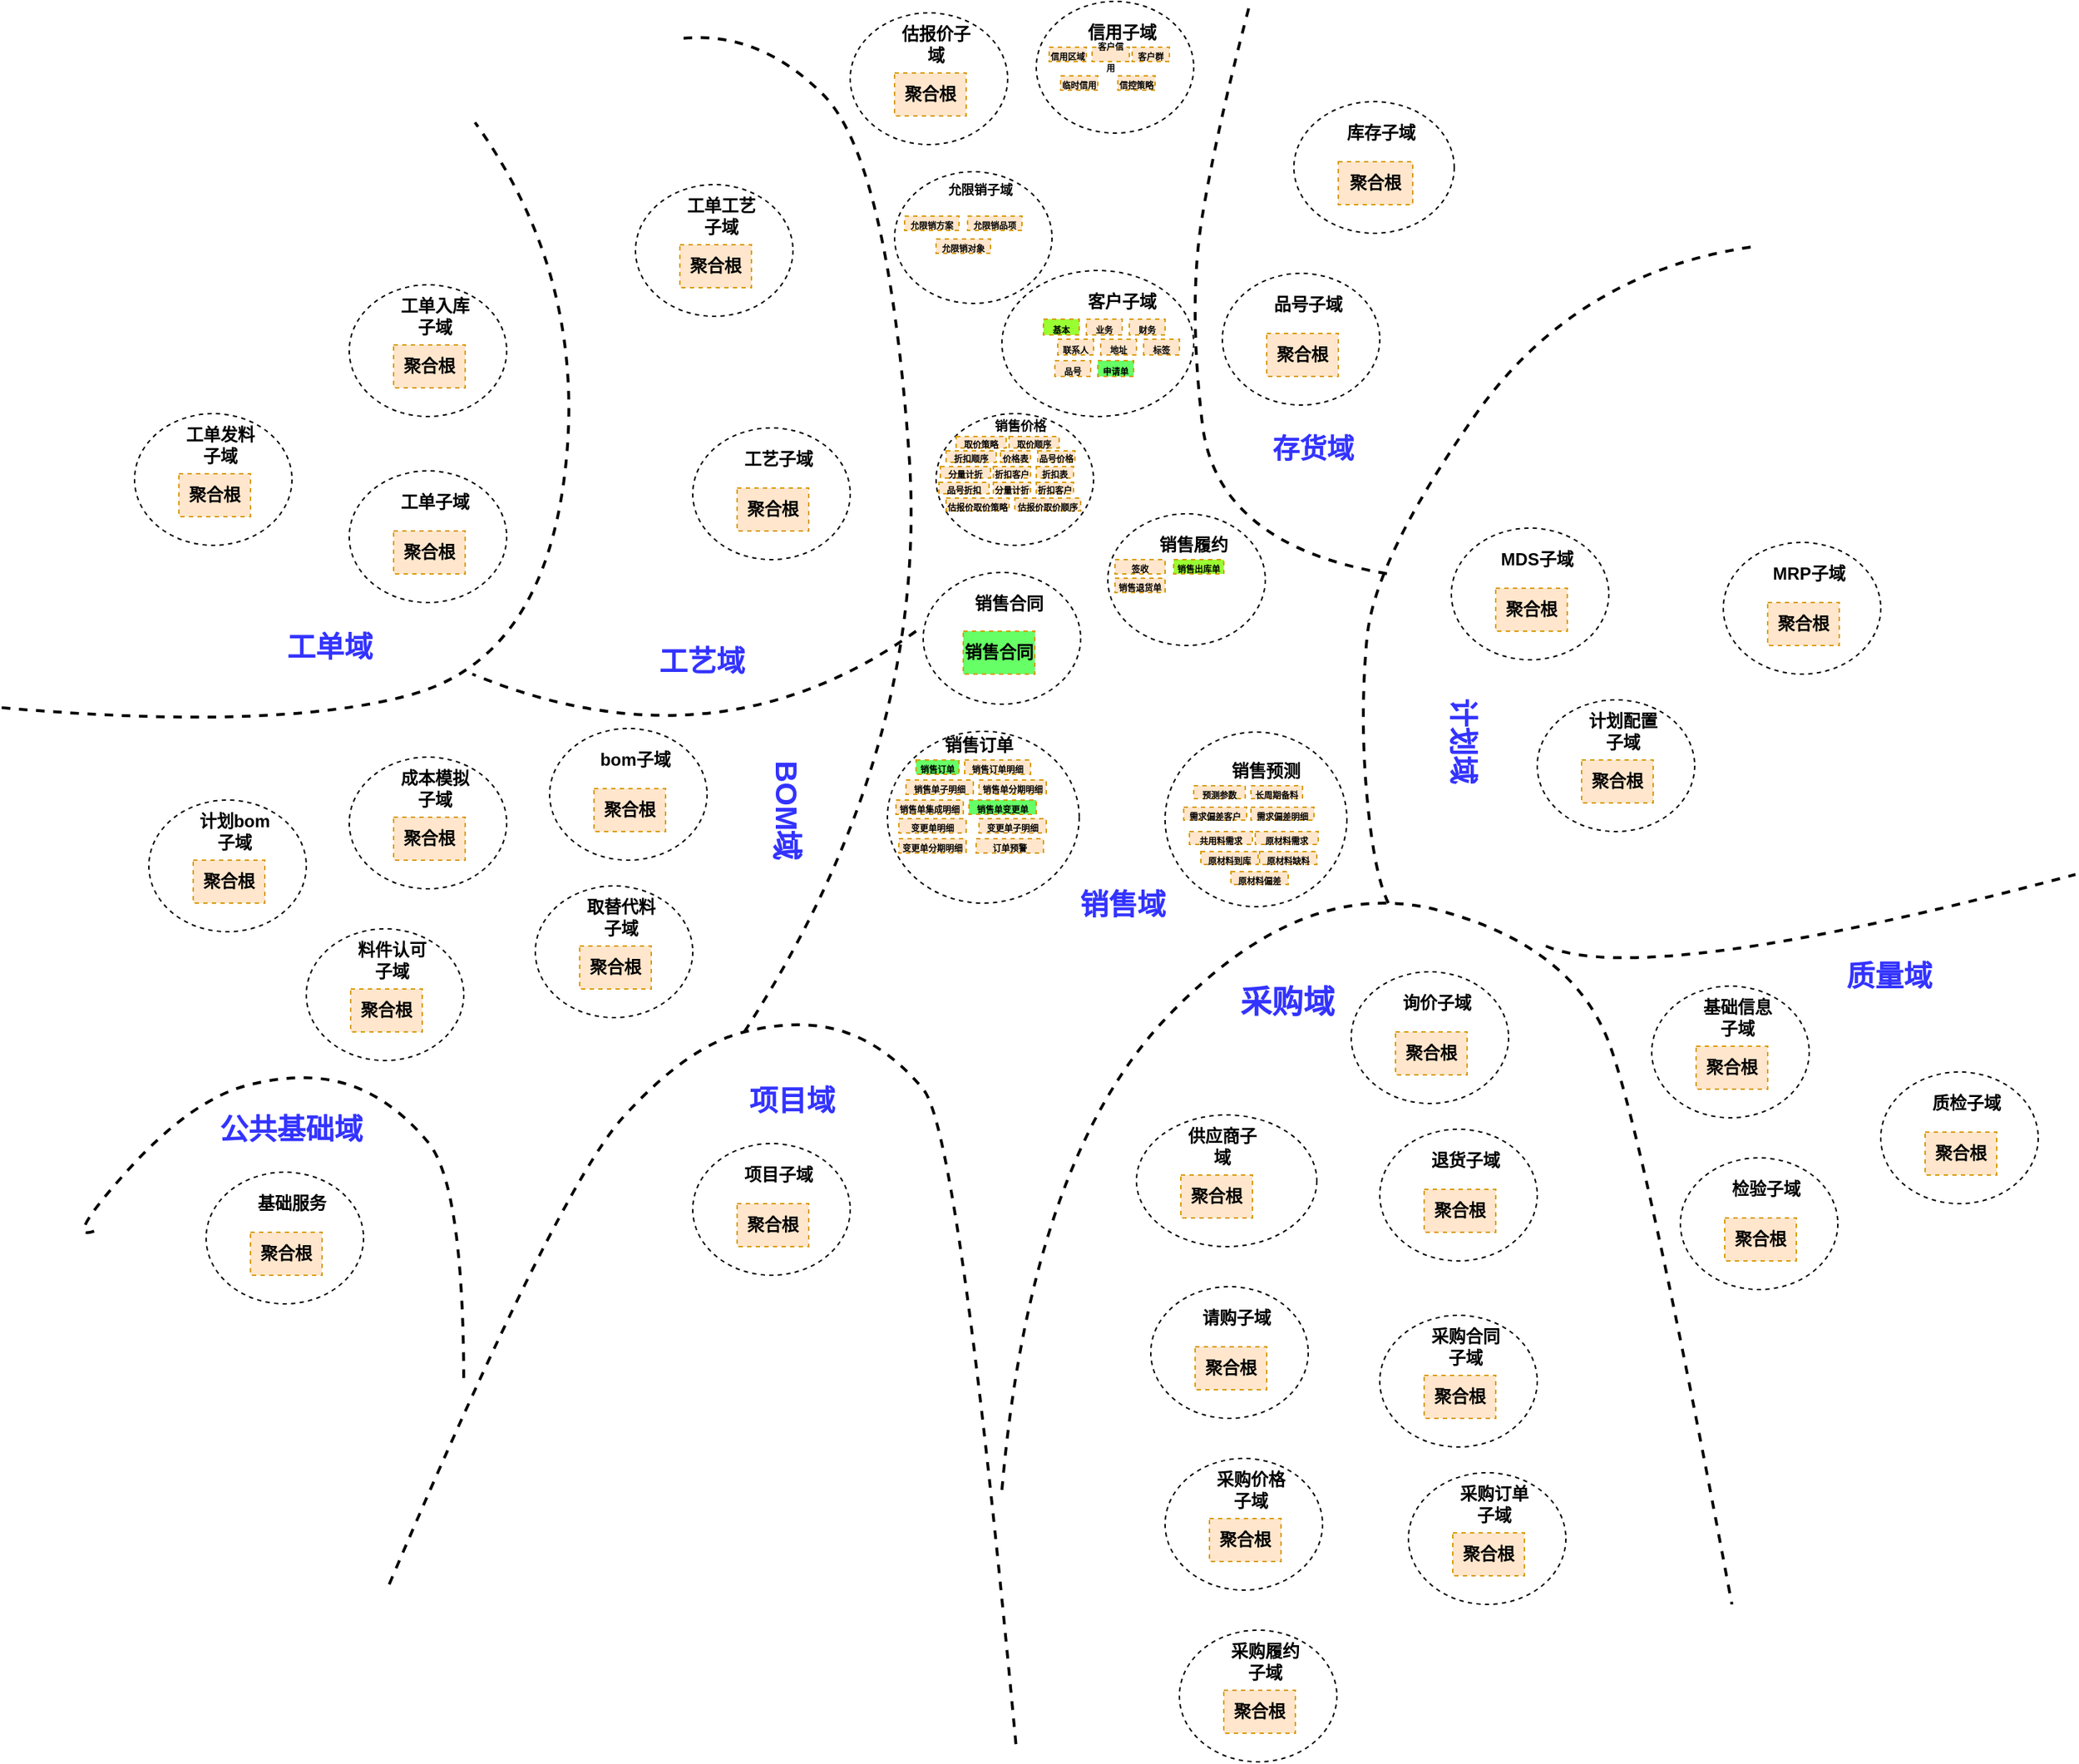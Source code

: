 <mxfile version="24.4.0" type="github">
  <diagram name="第 1 页" id="gAhneNLGMRocs_wJU73B">
    <mxGraphModel dx="1539" dy="314" grid="1" gridSize="10" guides="1" tooltips="1" connect="1" arrows="1" fold="1" page="1" pageScale="1" pageWidth="827" pageHeight="1169" math="0" shadow="0">
      <root>
        <mxCell id="0" />
        <mxCell id="1" parent="0" />
        <mxCell id="z-uqwMR72b3MVvRLqWOY-53" value="" style="curved=1;endArrow=none;html=1;dashed=1;endFill=0;strokeWidth=2;fontStyle=1;exitX=0.005;exitY=0.406;exitDx=0;exitDy=0;exitPerimeter=0;" parent="1" edge="1">
          <mxGeometry width="50" height="50" relative="1" as="geometry">
            <mxPoint x="-318.8" y="543.44" as="sourcePoint" />
            <mxPoint x="11.847" y="134.539" as="targetPoint" />
            <Array as="points">
              <mxPoint x="-130" y="560" />
              <mxPoint x="60" y="510" />
              <mxPoint x="90" y="243" />
            </Array>
          </mxGeometry>
        </mxCell>
        <mxCell id="z-uqwMR72b3MVvRLqWOY-54" value="" style="curved=1;endArrow=none;html=1;dashed=1;endFill=0;strokeWidth=2;fontStyle=1;" parent="1" edge="1">
          <mxGeometry width="50" height="50" relative="1" as="geometry">
            <mxPoint x="380" y="1090" as="sourcePoint" />
            <mxPoint x="890" y="1170" as="targetPoint" />
            <Array as="points">
              <mxPoint x="400" y="860" />
              <mxPoint x="590" y="660" />
              <mxPoint x="780" y="710" />
              <mxPoint x="830" y="850" />
            </Array>
          </mxGeometry>
        </mxCell>
        <mxCell id="z-uqwMR72b3MVvRLqWOY-55" value="" style="curved=1;endArrow=none;html=1;dashed=1;endFill=0;strokeWidth=2;fontStyle=1;exitX=0.193;exitY=0.9;exitDx=0;exitDy=0;exitPerimeter=0;" parent="1" edge="1">
          <mxGeometry width="50" height="50" relative="1" as="geometry">
            <mxPoint x="-48.08" y="1156" as="sourcePoint" />
            <mxPoint x="390" y="1270" as="targetPoint" />
            <Array as="points">
              <mxPoint x="70" y="880" />
              <mxPoint x="160" y="780" />
              <mxPoint x="240" y="760" />
              <mxPoint x="300" y="780" />
              <mxPoint x="350" y="840" />
            </Array>
          </mxGeometry>
        </mxCell>
        <mxCell id="z-uqwMR72b3MVvRLqWOY-56" value="" style="curved=1;endArrow=none;html=1;dashed=1;endFill=0;strokeWidth=2;fontStyle=1;" parent="1" edge="1">
          <mxGeometry width="50" height="50" relative="1" as="geometry">
            <mxPoint x="320" y="490" as="sourcePoint" />
            <mxPoint x="10" y="520" as="targetPoint" />
            <Array as="points">
              <mxPoint x="180" y="590" />
              <mxPoint x="10" y="520" />
            </Array>
          </mxGeometry>
        </mxCell>
        <mxCell id="z-uqwMR72b3MVvRLqWOY-57" value="" style="curved=1;endArrow=none;html=1;dashed=1;endFill=0;strokeWidth=2;entryX=1;entryY=0;entryDx=0;entryDy=0;" parent="1" edge="1">
          <mxGeometry width="50" height="50" relative="1" as="geometry">
            <mxPoint x="650" y="680" as="sourcePoint" />
            <mxPoint x="903.117" y="221.594" as="targetPoint" />
            <Array as="points">
              <mxPoint x="640" y="660" />
              <mxPoint x="630" y="550" />
              <mxPoint x="640" y="440" />
              <mxPoint x="780" y="240" />
            </Array>
          </mxGeometry>
        </mxCell>
        <mxCell id="z-uqwMR72b3MVvRLqWOY-58" value="" style="curved=1;endArrow=none;html=1;dashed=1;endFill=0;strokeWidth=2;endSize=4;entryX=0.334;entryY=0.029;entryDx=0;entryDy=0;entryPerimeter=0;" parent="1" edge="1">
          <mxGeometry width="50" height="50" relative="1" as="geometry">
            <mxPoint x="200" y="770" as="sourcePoint" />
            <mxPoint x="154.96" y="75.96" as="targetPoint" />
            <Array as="points">
              <mxPoint x="330" y="570" />
              <mxPoint x="300" y="160" />
              <mxPoint x="210" y="70" />
            </Array>
          </mxGeometry>
        </mxCell>
        <mxCell id="z-uqwMR72b3MVvRLqWOY-61" value="&lt;b&gt;&lt;font style=&quot;font-size: 22px&quot;&gt;采购域&lt;/font&gt;&lt;/b&gt;" style="text;html=1;align=center;verticalAlign=middle;resizable=0;points=[];autosize=1;strokeColor=none;fontSize=12;fontColor=#3333FF;" parent="1" vertex="1">
          <mxGeometry x="534" y="730" width="90" height="40" as="geometry" />
        </mxCell>
        <mxCell id="z-uqwMR72b3MVvRLqWOY-62" value="&lt;font style=&quot;font-size: 20px&quot;&gt;&lt;b&gt;项目域&lt;/b&gt;&lt;/font&gt;" style="text;html=1;align=center;verticalAlign=middle;resizable=0;points=[];autosize=1;strokeColor=none;fontSize=12;fontColor=#3333FF;" parent="1" vertex="1">
          <mxGeometry x="193" y="797" width="80" height="40" as="geometry" />
        </mxCell>
        <mxCell id="z-uqwMR72b3MVvRLqWOY-63" value="&lt;font style=&quot;font-size: 21px&quot;&gt;&lt;b&gt;BOM域&lt;/b&gt;&lt;/font&gt;" style="text;html=1;align=center;verticalAlign=middle;resizable=0;points=[];autosize=1;strokeColor=none;fontSize=12;rotation=90;fontColor=#3333FF;" parent="1" vertex="1">
          <mxGeometry x="185" y="595" width="90" height="40" as="geometry" />
        </mxCell>
        <mxCell id="z-uqwMR72b3MVvRLqWOY-64" value="&lt;font style=&quot;font-size: 20px&quot; color=&quot;#3333ff&quot;&gt;&lt;b&gt;计划域&lt;/b&gt;&lt;/font&gt;" style="text;html=1;align=center;verticalAlign=middle;resizable=0;points=[];autosize=1;strokeColor=none;fontSize=12;rotation=90;" parent="1" vertex="1">
          <mxGeometry x="663" y="547" width="80" height="40" as="geometry" />
        </mxCell>
        <mxCell id="z-uqwMR72b3MVvRLqWOY-65" value="&lt;font size=&quot;1&quot;&gt;&lt;b style=&quot;font-size: 20px&quot;&gt;销售域&lt;/b&gt;&lt;/font&gt;" style="text;html=1;align=center;verticalAlign=middle;resizable=0;points=[];autosize=1;strokeColor=none;fontSize=12;fontColor=#3333FF;" parent="1" vertex="1">
          <mxGeometry x="424" y="660" width="80" height="40" as="geometry" />
        </mxCell>
        <mxCell id="z-uqwMR72b3MVvRLqWOY-67" value="&lt;font size=&quot;1&quot;&gt;&lt;b style=&quot;font-size: 20px&quot;&gt;工单域&lt;/b&gt;&lt;/font&gt;" style="text;html=1;align=center;verticalAlign=middle;resizable=0;points=[];autosize=1;strokeColor=none;fontSize=12;fontColor=#3333FF;" parent="1" vertex="1">
          <mxGeometry x="-130" y="480" width="80" height="40" as="geometry" />
        </mxCell>
        <mxCell id="z-uqwMR72b3MVvRLqWOY-77" value="" style="ellipse;whiteSpace=wrap;html=1;gradientColor=#ffffff;dashed=1;fontStyle=1" parent="1" vertex="1">
          <mxGeometry x="274" y="58" width="110" height="92" as="geometry" />
        </mxCell>
        <mxCell id="z-uqwMR72b3MVvRLqWOY-78" value="聚合根" style="rounded=0;whiteSpace=wrap;html=1;dashed=1;fillColor=#ffe6cc;strokeColor=#d79b00;fontStyle=1;fontSize=12;" parent="1" vertex="1">
          <mxGeometry x="305" y="100" width="50" height="30" as="geometry" />
        </mxCell>
        <mxCell id="z-uqwMR72b3MVvRLqWOY-81" value="&lt;b&gt;估报价子域&lt;/b&gt;" style="text;html=1;strokeColor=none;fillColor=none;align=center;verticalAlign=middle;whiteSpace=wrap;rounded=0;" parent="1" vertex="1">
          <mxGeometry x="304" y="70" width="60" height="20" as="geometry" />
        </mxCell>
        <mxCell id="z-uqwMR72b3MVvRLqWOY-84" value="" style="curved=1;endArrow=none;html=1;dashed=1;endFill=0;strokeWidth=2;" parent="1" edge="1">
          <mxGeometry width="50" height="50" relative="1" as="geometry">
            <mxPoint x="760" y="710" as="sourcePoint" />
            <mxPoint x="1130" y="660" as="targetPoint" />
            <Array as="points">
              <mxPoint x="830" y="740" />
            </Array>
          </mxGeometry>
        </mxCell>
        <mxCell id="z-uqwMR72b3MVvRLqWOY-87" value="&lt;font style=&quot;font-size: 20px&quot;&gt;&lt;b&gt;质量域&lt;/b&gt;&lt;/font&gt;" style="text;html=1;strokeColor=none;fillColor=none;align=center;verticalAlign=middle;whiteSpace=wrap;rounded=0;fontColor=#3333FF;" parent="1" vertex="1">
          <mxGeometry x="950" y="720" width="100" height="20" as="geometry" />
        </mxCell>
        <mxCell id="z-uqwMR72b3MVvRLqWOY-115" value="" style="curved=1;endArrow=none;html=1;dashed=1;strokeWidth=2;endFill=0;exitX=0.61;exitY=0.012;exitDx=0;exitDy=0;exitPerimeter=0;" parent="1" edge="1">
          <mxGeometry width="50" height="50" relative="1" as="geometry">
            <mxPoint x="552.4" y="54.88" as="sourcePoint" />
            <mxPoint x="650" y="450" as="targetPoint" />
            <Array as="points">
              <mxPoint x="530" y="140" />
              <mxPoint x="510" y="260" />
              <mxPoint x="530" y="430" />
            </Array>
          </mxGeometry>
        </mxCell>
        <mxCell id="z-uqwMR72b3MVvRLqWOY-116" value="&lt;font style=&quot;font-size: 19px&quot; color=&quot;#3333ff&quot;&gt;&lt;b&gt;存货域&lt;/b&gt;&lt;/font&gt;" style="text;html=1;strokeColor=none;fillColor=none;align=center;verticalAlign=middle;whiteSpace=wrap;rounded=0;" parent="1" vertex="1">
          <mxGeometry x="555" y="353" width="85" height="20" as="geometry" />
        </mxCell>
        <mxCell id="z-uqwMR72b3MVvRLqWOY-169" value="" style="ellipse;whiteSpace=wrap;html=1;gradientColor=#ffffff;dashed=1;fontStyle=1" parent="1" vertex="1">
          <mxGeometry x="404" y="50" width="110" height="92" as="geometry" />
        </mxCell>
        <mxCell id="z-uqwMR72b3MVvRLqWOY-170" value="&lt;font style=&quot;font-size: 6px;&quot;&gt;信用区域&lt;/font&gt;" style="rounded=0;whiteSpace=wrap;html=1;dashed=1;fillColor=#ffe6cc;strokeColor=#d79b00;fontStyle=1;fontSize=12;" parent="1" vertex="1">
          <mxGeometry x="413" y="82" width="26" height="10" as="geometry" />
        </mxCell>
        <mxCell id="z-uqwMR72b3MVvRLqWOY-171" value="&lt;b&gt;信用子域&lt;/b&gt;" style="text;html=1;strokeColor=none;fillColor=none;align=center;verticalAlign=middle;whiteSpace=wrap;rounded=0;" parent="1" vertex="1">
          <mxGeometry x="434" y="62" width="60" height="20" as="geometry" />
        </mxCell>
        <mxCell id="z-uqwMR72b3MVvRLqWOY-172" value="" style="ellipse;whiteSpace=wrap;html=1;gradientColor=#ffffff;dashed=1;fontStyle=1" parent="1" vertex="1">
          <mxGeometry x="305" y="169" width="110" height="92" as="geometry" />
        </mxCell>
        <mxCell id="z-uqwMR72b3MVvRLqWOY-173" value="&lt;font style=&quot;font-size: 6px;&quot;&gt;允限销方案&lt;/font&gt;" style="rounded=0;whiteSpace=wrap;html=1;dashed=1;fillColor=#ffe6cc;strokeColor=#d79b00;fontStyle=1;fontSize=12;" parent="1" vertex="1">
          <mxGeometry x="312" y="200" width="38" height="10" as="geometry" />
        </mxCell>
        <mxCell id="z-uqwMR72b3MVvRLqWOY-174" value="&lt;b&gt;&lt;font style=&quot;font-size: 9px;&quot;&gt;允限销子域&lt;/font&gt;&lt;/b&gt;" style="text;html=1;strokeColor=none;fillColor=none;align=center;verticalAlign=middle;whiteSpace=wrap;rounded=0;" parent="1" vertex="1">
          <mxGeometry x="335" y="171" width="60" height="20" as="geometry" />
        </mxCell>
        <mxCell id="z-uqwMR72b3MVvRLqWOY-175" value="" style="ellipse;whiteSpace=wrap;html=1;gradientColor=#ffffff;dashed=1;fontStyle=1" parent="1" vertex="1">
          <mxGeometry x="380" y="238" width="134" height="102" as="geometry" />
        </mxCell>
        <mxCell id="z-uqwMR72b3MVvRLqWOY-176" value="&lt;span style=&quot;font-size: 6px;&quot;&gt;业务&lt;/span&gt;" style="rounded=0;whiteSpace=wrap;html=1;dashed=1;fillColor=#ffe6cc;strokeColor=#d79b00;fontStyle=1;fontSize=12;" parent="1" vertex="1">
          <mxGeometry x="439" y="272" width="25" height="11" as="geometry" />
        </mxCell>
        <mxCell id="z-uqwMR72b3MVvRLqWOY-177" value="&lt;b&gt;客户子域&lt;/b&gt;" style="text;html=1;strokeColor=none;fillColor=none;align=center;verticalAlign=middle;whiteSpace=wrap;rounded=0;" parent="1" vertex="1">
          <mxGeometry x="434" y="250" width="60" height="20" as="geometry" />
        </mxCell>
        <mxCell id="z-uqwMR72b3MVvRLqWOY-178" value="" style="ellipse;whiteSpace=wrap;html=1;gradientColor=#ffffff;dashed=1;fontStyle=1" parent="1" vertex="1">
          <mxGeometry x="334" y="338" width="110" height="92" as="geometry" />
        </mxCell>
        <mxCell id="z-uqwMR72b3MVvRLqWOY-179" value="&lt;font style=&quot;font-size: 6px;&quot;&gt;取价策略&lt;/font&gt;" style="rounded=0;whiteSpace=wrap;html=1;dashed=1;fillColor=#ffe6cc;strokeColor=#d79b00;fontStyle=1;fontSize=12;" parent="1" vertex="1">
          <mxGeometry x="348" y="354" width="35" height="8" as="geometry" />
        </mxCell>
        <mxCell id="z-uqwMR72b3MVvRLqWOY-180" value="&lt;b&gt;&lt;font style=&quot;font-size: 9px;&quot;&gt;销售价格&lt;/font&gt;&lt;/b&gt;" style="text;html=1;strokeColor=none;fillColor=none;align=center;verticalAlign=middle;whiteSpace=wrap;rounded=0;" parent="1" vertex="1">
          <mxGeometry x="363" y="336" width="60" height="20" as="geometry" />
        </mxCell>
        <mxCell id="z-uqwMR72b3MVvRLqWOY-181" value="" style="ellipse;whiteSpace=wrap;html=1;gradientColor=#ffffff;dashed=1;fontStyle=1" parent="1" vertex="1">
          <mxGeometry x="454" y="408" width="110" height="92" as="geometry" />
        </mxCell>
        <mxCell id="z-uqwMR72b3MVvRLqWOY-182" value="&lt;font style=&quot;font-size: 6px;&quot;&gt;签收&lt;/font&gt;" style="rounded=0;whiteSpace=wrap;html=1;dashed=1;fillColor=#ffe6cc;strokeColor=#d79b00;fontStyle=1;fontSize=12;" parent="1" vertex="1">
          <mxGeometry x="459" y="440" width="35" height="10" as="geometry" />
        </mxCell>
        <mxCell id="z-uqwMR72b3MVvRLqWOY-183" value="&lt;b&gt;销售履约&lt;/b&gt;" style="text;html=1;strokeColor=none;fillColor=none;align=center;verticalAlign=middle;whiteSpace=wrap;rounded=0;" parent="1" vertex="1">
          <mxGeometry x="484" y="420" width="60" height="20" as="geometry" />
        </mxCell>
        <mxCell id="z-uqwMR72b3MVvRLqWOY-184" value="" style="ellipse;whiteSpace=wrap;html=1;gradientColor=#ffffff;dashed=1;fontStyle=1" parent="1" vertex="1">
          <mxGeometry x="325" y="449" width="110" height="92" as="geometry" />
        </mxCell>
        <mxCell id="z-uqwMR72b3MVvRLqWOY-185" value="销售合同" style="rounded=0;whiteSpace=wrap;html=1;dashed=1;fillColor=#66FF66;strokeColor=#d79b00;fontStyle=1;fontSize=12;" parent="1" vertex="1">
          <mxGeometry x="353" y="490" width="50" height="30" as="geometry" />
        </mxCell>
        <mxCell id="z-uqwMR72b3MVvRLqWOY-186" value="&lt;b&gt;销售合同&lt;/b&gt;" style="text;html=1;strokeColor=none;fillColor=none;align=center;verticalAlign=middle;whiteSpace=wrap;rounded=0;" parent="1" vertex="1">
          <mxGeometry x="355" y="461" width="60" height="20" as="geometry" />
        </mxCell>
        <mxCell id="z-uqwMR72b3MVvRLqWOY-187" value="" style="ellipse;whiteSpace=wrap;html=1;gradientColor=#ffffff;dashed=1;fontStyle=1" parent="1" vertex="1">
          <mxGeometry x="494" y="560.5" width="127" height="122" as="geometry" />
        </mxCell>
        <mxCell id="z-uqwMR72b3MVvRLqWOY-188" value="&lt;span style=&quot;font-size: 6px;&quot;&gt;预测参数&lt;/span&gt;" style="rounded=0;whiteSpace=wrap;html=1;dashed=1;fillColor=#ffe6cc;strokeColor=#d79b00;fontStyle=1;fontSize=12;" parent="1" vertex="1">
          <mxGeometry x="514" y="598" width="36" height="9" as="geometry" />
        </mxCell>
        <mxCell id="z-uqwMR72b3MVvRLqWOY-189" value="&lt;b&gt;销售预测&lt;/b&gt;" style="text;html=1;strokeColor=none;fillColor=none;align=center;verticalAlign=middle;whiteSpace=wrap;rounded=0;" parent="1" vertex="1">
          <mxGeometry x="534" y="578" width="61" height="19" as="geometry" />
        </mxCell>
        <mxCell id="z-uqwMR72b3MVvRLqWOY-190" value="" style="ellipse;whiteSpace=wrap;html=1;gradientColor=#ffffff;dashed=1;fontStyle=1" parent="1" vertex="1">
          <mxGeometry x="300" y="560" width="134" height="120" as="geometry" />
        </mxCell>
        <mxCell id="z-uqwMR72b3MVvRLqWOY-191" value="&lt;font style=&quot;font-size: 6px;&quot;&gt;销售订单&lt;/font&gt;" style="rounded=0;whiteSpace=wrap;html=1;dashed=1;fillColor=#66FF66;strokeColor=#d79b00;fontStyle=1;fontSize=12;" parent="1" vertex="1">
          <mxGeometry x="320" y="580" width="30" height="10" as="geometry" />
        </mxCell>
        <mxCell id="z-uqwMR72b3MVvRLqWOY-192" value="&lt;b&gt;销售订单&lt;/b&gt;" style="text;html=1;strokeColor=none;fillColor=none;align=center;verticalAlign=middle;whiteSpace=wrap;rounded=0;" parent="1" vertex="1">
          <mxGeometry x="334" y="560" width="60" height="20" as="geometry" />
        </mxCell>
        <mxCell id="z-uqwMR72b3MVvRLqWOY-193" value="" style="ellipse;whiteSpace=wrap;html=1;gradientColor=#ffffff;dashed=1;fontStyle=1" parent="1" vertex="1">
          <mxGeometry x="474" y="828" width="126" height="92" as="geometry" />
        </mxCell>
        <mxCell id="z-uqwMR72b3MVvRLqWOY-194" value="聚合根" style="rounded=0;whiteSpace=wrap;html=1;dashed=1;fillColor=#ffe6cc;strokeColor=#d79b00;fontStyle=1;fontSize=12;" parent="1" vertex="1">
          <mxGeometry x="505" y="870" width="50" height="30" as="geometry" />
        </mxCell>
        <mxCell id="z-uqwMR72b3MVvRLqWOY-195" value="&lt;b&gt;供应商子域&lt;/b&gt;" style="text;html=1;strokeColor=none;fillColor=none;align=center;verticalAlign=middle;whiteSpace=wrap;rounded=0;" parent="1" vertex="1">
          <mxGeometry x="504" y="840" width="60" height="20" as="geometry" />
        </mxCell>
        <mxCell id="z-uqwMR72b3MVvRLqWOY-196" value="" style="ellipse;whiteSpace=wrap;html=1;gradientColor=#ffffff;dashed=1;fontStyle=1" parent="1" vertex="1">
          <mxGeometry x="624" y="728" width="110" height="92" as="geometry" />
        </mxCell>
        <mxCell id="z-uqwMR72b3MVvRLqWOY-197" value="聚合根" style="rounded=0;whiteSpace=wrap;html=1;dashed=1;fillColor=#ffe6cc;strokeColor=#d79b00;fontStyle=1;fontSize=12;" parent="1" vertex="1">
          <mxGeometry x="655" y="770" width="50" height="30" as="geometry" />
        </mxCell>
        <mxCell id="z-uqwMR72b3MVvRLqWOY-198" value="&lt;b&gt;询价子域&lt;/b&gt;" style="text;html=1;strokeColor=none;fillColor=none;align=center;verticalAlign=middle;whiteSpace=wrap;rounded=0;" parent="1" vertex="1">
          <mxGeometry x="654" y="740" width="60" height="20" as="geometry" />
        </mxCell>
        <mxCell id="z-uqwMR72b3MVvRLqWOY-199" value="" style="ellipse;whiteSpace=wrap;html=1;gradientColor=#ffffff;dashed=1;fontStyle=1" parent="1" vertex="1">
          <mxGeometry x="484" y="948" width="110" height="92" as="geometry" />
        </mxCell>
        <mxCell id="z-uqwMR72b3MVvRLqWOY-200" value="聚合根" style="rounded=0;whiteSpace=wrap;html=1;dashed=1;fillColor=#ffe6cc;strokeColor=#d79b00;fontStyle=1;fontSize=12;" parent="1" vertex="1">
          <mxGeometry x="515" y="990" width="50" height="30" as="geometry" />
        </mxCell>
        <mxCell id="z-uqwMR72b3MVvRLqWOY-201" value="&lt;b&gt;请购子域&lt;/b&gt;" style="text;html=1;strokeColor=none;fillColor=none;align=center;verticalAlign=middle;whiteSpace=wrap;rounded=0;" parent="1" vertex="1">
          <mxGeometry x="514" y="960" width="60" height="20" as="geometry" />
        </mxCell>
        <mxCell id="z-uqwMR72b3MVvRLqWOY-204" value="" style="ellipse;whiteSpace=wrap;html=1;gradientColor=#ffffff;dashed=1;fontStyle=1" parent="1" vertex="1">
          <mxGeometry x="644" y="838" width="110" height="92" as="geometry" />
        </mxCell>
        <mxCell id="z-uqwMR72b3MVvRLqWOY-205" value="聚合根" style="rounded=0;whiteSpace=wrap;html=1;dashed=1;fillColor=#ffe6cc;strokeColor=#d79b00;fontStyle=1;fontSize=12;" parent="1" vertex="1">
          <mxGeometry x="675" y="880" width="50" height="30" as="geometry" />
        </mxCell>
        <mxCell id="z-uqwMR72b3MVvRLqWOY-206" value="&lt;b&gt;退货子域&lt;/b&gt;" style="text;html=1;strokeColor=none;fillColor=none;align=center;verticalAlign=middle;whiteSpace=wrap;rounded=0;" parent="1" vertex="1">
          <mxGeometry x="674" y="850" width="60" height="20" as="geometry" />
        </mxCell>
        <mxCell id="z-uqwMR72b3MVvRLqWOY-207" value="" style="ellipse;whiteSpace=wrap;html=1;gradientColor=#ffffff;dashed=1;fontStyle=1" parent="1" vertex="1">
          <mxGeometry x="494" y="1068" width="110" height="92" as="geometry" />
        </mxCell>
        <mxCell id="z-uqwMR72b3MVvRLqWOY-208" value="聚合根" style="rounded=0;whiteSpace=wrap;html=1;dashed=1;fillColor=#ffe6cc;strokeColor=#d79b00;fontStyle=1;fontSize=12;" parent="1" vertex="1">
          <mxGeometry x="525" y="1110" width="50" height="30" as="geometry" />
        </mxCell>
        <mxCell id="z-uqwMR72b3MVvRLqWOY-209" value="&lt;b&gt;采购价格子域&lt;/b&gt;" style="text;html=1;strokeColor=none;fillColor=none;align=center;verticalAlign=middle;whiteSpace=wrap;rounded=0;" parent="1" vertex="1">
          <mxGeometry x="524" y="1080" width="60" height="20" as="geometry" />
        </mxCell>
        <mxCell id="z-uqwMR72b3MVvRLqWOY-210" value="" style="ellipse;whiteSpace=wrap;html=1;gradientColor=#ffffff;dashed=1;fontStyle=1" parent="1" vertex="1">
          <mxGeometry x="644" y="968" width="110" height="92" as="geometry" />
        </mxCell>
        <mxCell id="z-uqwMR72b3MVvRLqWOY-211" value="聚合根" style="rounded=0;whiteSpace=wrap;html=1;dashed=1;fillColor=#ffe6cc;strokeColor=#d79b00;fontStyle=1;fontSize=12;" parent="1" vertex="1">
          <mxGeometry x="675" y="1010" width="50" height="30" as="geometry" />
        </mxCell>
        <mxCell id="z-uqwMR72b3MVvRLqWOY-212" value="&lt;b&gt;采购合同子域&lt;/b&gt;" style="text;html=1;strokeColor=none;fillColor=none;align=center;verticalAlign=middle;whiteSpace=wrap;rounded=0;" parent="1" vertex="1">
          <mxGeometry x="674" y="980" width="60" height="20" as="geometry" />
        </mxCell>
        <mxCell id="z-uqwMR72b3MVvRLqWOY-213" value="" style="ellipse;whiteSpace=wrap;html=1;gradientColor=#ffffff;dashed=1;fontStyle=1" parent="1" vertex="1">
          <mxGeometry x="504" y="1188" width="110" height="92" as="geometry" />
        </mxCell>
        <mxCell id="z-uqwMR72b3MVvRLqWOY-214" value="聚合根" style="rounded=0;whiteSpace=wrap;html=1;dashed=1;fillColor=#ffe6cc;strokeColor=#d79b00;fontStyle=1;fontSize=12;" parent="1" vertex="1">
          <mxGeometry x="535" y="1230" width="50" height="30" as="geometry" />
        </mxCell>
        <mxCell id="z-uqwMR72b3MVvRLqWOY-215" value="&lt;b&gt;采购履约子域&lt;/b&gt;" style="text;html=1;strokeColor=none;fillColor=none;align=center;verticalAlign=middle;whiteSpace=wrap;rounded=0;" parent="1" vertex="1">
          <mxGeometry x="534" y="1200" width="60" height="20" as="geometry" />
        </mxCell>
        <mxCell id="z-uqwMR72b3MVvRLqWOY-216" value="" style="ellipse;whiteSpace=wrap;html=1;gradientColor=#ffffff;dashed=1;fontStyle=1" parent="1" vertex="1">
          <mxGeometry x="664" y="1078" width="110" height="92" as="geometry" />
        </mxCell>
        <mxCell id="z-uqwMR72b3MVvRLqWOY-217" value="聚合根" style="rounded=0;whiteSpace=wrap;html=1;dashed=1;fillColor=#ffe6cc;strokeColor=#d79b00;fontStyle=1;fontSize=12;" parent="1" vertex="1">
          <mxGeometry x="695" y="1120" width="50" height="30" as="geometry" />
        </mxCell>
        <mxCell id="z-uqwMR72b3MVvRLqWOY-218" value="&lt;b&gt;采购订单子域&lt;/b&gt;" style="text;html=1;strokeColor=none;fillColor=none;align=center;verticalAlign=middle;whiteSpace=wrap;rounded=0;" parent="1" vertex="1">
          <mxGeometry x="694" y="1090" width="60" height="20" as="geometry" />
        </mxCell>
        <mxCell id="z-uqwMR72b3MVvRLqWOY-219" value="&lt;font size=&quot;1&quot;&gt;&lt;b style=&quot;font-size: 20px&quot;&gt;工艺域&lt;/b&gt;&lt;/font&gt;" style="text;html=1;align=center;verticalAlign=middle;resizable=0;points=[];autosize=1;strokeColor=none;fontSize=12;fontColor=#3333FF;" parent="1" vertex="1">
          <mxGeometry x="130" y="490" width="80" height="40" as="geometry" />
        </mxCell>
        <mxCell id="z-uqwMR72b3MVvRLqWOY-220" value="" style="ellipse;whiteSpace=wrap;html=1;gradientColor=#ffffff;dashed=1;fontStyle=1" parent="1" vertex="1">
          <mxGeometry x="64" y="558" width="110" height="92" as="geometry" />
        </mxCell>
        <mxCell id="z-uqwMR72b3MVvRLqWOY-221" value="聚合根" style="rounded=0;whiteSpace=wrap;html=1;dashed=1;fillColor=#ffe6cc;strokeColor=#d79b00;fontStyle=1;fontSize=12;" parent="1" vertex="1">
          <mxGeometry x="95" y="600" width="50" height="30" as="geometry" />
        </mxCell>
        <mxCell id="z-uqwMR72b3MVvRLqWOY-222" value="&lt;b&gt;bom子域&lt;/b&gt;" style="text;html=1;strokeColor=none;fillColor=none;align=center;verticalAlign=middle;whiteSpace=wrap;rounded=0;" parent="1" vertex="1">
          <mxGeometry x="94" y="570" width="60" height="20" as="geometry" />
        </mxCell>
        <mxCell id="z-uqwMR72b3MVvRLqWOY-223" value="" style="ellipse;whiteSpace=wrap;html=1;gradientColor=#ffffff;dashed=1;fontStyle=1" parent="1" vertex="1">
          <mxGeometry x="54" y="668" width="110" height="92" as="geometry" />
        </mxCell>
        <mxCell id="z-uqwMR72b3MVvRLqWOY-224" value="聚合根" style="rounded=0;whiteSpace=wrap;html=1;dashed=1;fillColor=#ffe6cc;strokeColor=#d79b00;fontStyle=1;fontSize=12;" parent="1" vertex="1">
          <mxGeometry x="85" y="710" width="50" height="30" as="geometry" />
        </mxCell>
        <mxCell id="z-uqwMR72b3MVvRLqWOY-225" value="&lt;b&gt;取替代料子域&lt;/b&gt;" style="text;html=1;strokeColor=none;fillColor=none;align=center;verticalAlign=middle;whiteSpace=wrap;rounded=0;" parent="1" vertex="1">
          <mxGeometry x="84" y="680" width="60" height="20" as="geometry" />
        </mxCell>
        <mxCell id="z-uqwMR72b3MVvRLqWOY-226" value="" style="ellipse;whiteSpace=wrap;html=1;gradientColor=#ffffff;dashed=1;fontStyle=1" parent="1" vertex="1">
          <mxGeometry x="-76" y="578" width="110" height="92" as="geometry" />
        </mxCell>
        <mxCell id="z-uqwMR72b3MVvRLqWOY-227" value="聚合根" style="rounded=0;whiteSpace=wrap;html=1;dashed=1;fillColor=#ffe6cc;strokeColor=#d79b00;fontStyle=1;fontSize=12;" parent="1" vertex="1">
          <mxGeometry x="-45" y="620" width="50" height="30" as="geometry" />
        </mxCell>
        <mxCell id="z-uqwMR72b3MVvRLqWOY-228" value="&lt;b&gt;成本模拟子域&lt;/b&gt;" style="text;html=1;strokeColor=none;fillColor=none;align=center;verticalAlign=middle;whiteSpace=wrap;rounded=0;" parent="1" vertex="1">
          <mxGeometry x="-46" y="590" width="60" height="20" as="geometry" />
        </mxCell>
        <mxCell id="z-uqwMR72b3MVvRLqWOY-229" value="" style="ellipse;whiteSpace=wrap;html=1;gradientColor=#ffffff;dashed=1;fontStyle=1" parent="1" vertex="1">
          <mxGeometry x="-106" y="698" width="110" height="92" as="geometry" />
        </mxCell>
        <mxCell id="z-uqwMR72b3MVvRLqWOY-230" value="聚合根" style="rounded=0;whiteSpace=wrap;html=1;dashed=1;fillColor=#ffe6cc;strokeColor=#d79b00;fontStyle=1;fontSize=12;" parent="1" vertex="1">
          <mxGeometry x="-75" y="740" width="50" height="30" as="geometry" />
        </mxCell>
        <mxCell id="z-uqwMR72b3MVvRLqWOY-231" value="&lt;b&gt;料件认可子域&lt;/b&gt;" style="text;html=1;strokeColor=none;fillColor=none;align=center;verticalAlign=middle;whiteSpace=wrap;rounded=0;" parent="1" vertex="1">
          <mxGeometry x="-76" y="710" width="60" height="20" as="geometry" />
        </mxCell>
        <mxCell id="z-uqwMR72b3MVvRLqWOY-232" value="" style="ellipse;whiteSpace=wrap;html=1;gradientColor=#ffffff;dashed=1;fontStyle=1" parent="1" vertex="1">
          <mxGeometry x="-216" y="608" width="110" height="92" as="geometry" />
        </mxCell>
        <mxCell id="z-uqwMR72b3MVvRLqWOY-233" value="聚合根" style="rounded=0;whiteSpace=wrap;html=1;dashed=1;fillColor=#ffe6cc;strokeColor=#d79b00;fontStyle=1;fontSize=12;" parent="1" vertex="1">
          <mxGeometry x="-185" y="650" width="50" height="30" as="geometry" />
        </mxCell>
        <mxCell id="z-uqwMR72b3MVvRLqWOY-234" value="&lt;b&gt;计划bom子域&lt;/b&gt;" style="text;html=1;strokeColor=none;fillColor=none;align=center;verticalAlign=middle;whiteSpace=wrap;rounded=0;" parent="1" vertex="1">
          <mxGeometry x="-186" y="620" width="60" height="20" as="geometry" />
        </mxCell>
        <mxCell id="z-uqwMR72b3MVvRLqWOY-235" value="" style="ellipse;whiteSpace=wrap;html=1;gradientColor=#ffffff;dashed=1;fontStyle=1" parent="1" vertex="1">
          <mxGeometry x="-76" y="378" width="110" height="92" as="geometry" />
        </mxCell>
        <mxCell id="z-uqwMR72b3MVvRLqWOY-236" value="聚合根" style="rounded=0;whiteSpace=wrap;html=1;dashed=1;fillColor=#ffe6cc;strokeColor=#d79b00;fontStyle=1;fontSize=12;" parent="1" vertex="1">
          <mxGeometry x="-45" y="420" width="50" height="30" as="geometry" />
        </mxCell>
        <mxCell id="z-uqwMR72b3MVvRLqWOY-237" value="&lt;b&gt;工单子域&lt;/b&gt;" style="text;html=1;strokeColor=none;fillColor=none;align=center;verticalAlign=middle;whiteSpace=wrap;rounded=0;" parent="1" vertex="1">
          <mxGeometry x="-46" y="390" width="60" height="20" as="geometry" />
        </mxCell>
        <mxCell id="z-uqwMR72b3MVvRLqWOY-238" value="" style="ellipse;whiteSpace=wrap;html=1;gradientColor=#ffffff;dashed=1;fontStyle=1" parent="1" vertex="1">
          <mxGeometry x="-76" y="248" width="110" height="92" as="geometry" />
        </mxCell>
        <mxCell id="z-uqwMR72b3MVvRLqWOY-239" value="聚合根" style="rounded=0;whiteSpace=wrap;html=1;dashed=1;fillColor=#ffe6cc;strokeColor=#d79b00;fontStyle=1;fontSize=12;" parent="1" vertex="1">
          <mxGeometry x="-45" y="290" width="50" height="30" as="geometry" />
        </mxCell>
        <mxCell id="z-uqwMR72b3MVvRLqWOY-240" value="&lt;b&gt;工单入库子域&lt;/b&gt;" style="text;html=1;strokeColor=none;fillColor=none;align=center;verticalAlign=middle;whiteSpace=wrap;rounded=0;" parent="1" vertex="1">
          <mxGeometry x="-46" y="260" width="60" height="20" as="geometry" />
        </mxCell>
        <mxCell id="z-uqwMR72b3MVvRLqWOY-241" value="" style="ellipse;whiteSpace=wrap;html=1;gradientColor=#ffffff;dashed=1;fontStyle=1" parent="1" vertex="1">
          <mxGeometry x="-226" y="338" width="110" height="92" as="geometry" />
        </mxCell>
        <mxCell id="z-uqwMR72b3MVvRLqWOY-242" value="聚合根" style="rounded=0;whiteSpace=wrap;html=1;dashed=1;fillColor=#ffe6cc;strokeColor=#d79b00;fontStyle=1;fontSize=12;" parent="1" vertex="1">
          <mxGeometry x="-195" y="380" width="50" height="30" as="geometry" />
        </mxCell>
        <mxCell id="z-uqwMR72b3MVvRLqWOY-243" value="&lt;b&gt;工单发料子域&lt;/b&gt;" style="text;html=1;strokeColor=none;fillColor=none;align=center;verticalAlign=middle;whiteSpace=wrap;rounded=0;" parent="1" vertex="1">
          <mxGeometry x="-196" y="350" width="60" height="20" as="geometry" />
        </mxCell>
        <mxCell id="z-uqwMR72b3MVvRLqWOY-244" value="" style="ellipse;whiteSpace=wrap;html=1;gradientColor=#ffffff;dashed=1;fontStyle=1" parent="1" vertex="1">
          <mxGeometry x="164" y="348" width="110" height="92" as="geometry" />
        </mxCell>
        <mxCell id="z-uqwMR72b3MVvRLqWOY-245" value="聚合根" style="rounded=0;whiteSpace=wrap;html=1;dashed=1;fillColor=#ffe6cc;strokeColor=#d79b00;fontStyle=1;fontSize=12;" parent="1" vertex="1">
          <mxGeometry x="195" y="390" width="50" height="30" as="geometry" />
        </mxCell>
        <mxCell id="z-uqwMR72b3MVvRLqWOY-246" value="&lt;b&gt;工艺子域&lt;/b&gt;" style="text;html=1;strokeColor=none;fillColor=none;align=center;verticalAlign=middle;whiteSpace=wrap;rounded=0;" parent="1" vertex="1">
          <mxGeometry x="194" y="360" width="60" height="20" as="geometry" />
        </mxCell>
        <mxCell id="z-uqwMR72b3MVvRLqWOY-247" value="" style="ellipse;whiteSpace=wrap;html=1;gradientColor=#ffffff;dashed=1;fontStyle=1" parent="1" vertex="1">
          <mxGeometry x="124" y="178" width="110" height="92" as="geometry" />
        </mxCell>
        <mxCell id="z-uqwMR72b3MVvRLqWOY-248" value="聚合根" style="rounded=0;whiteSpace=wrap;html=1;dashed=1;fillColor=#ffe6cc;strokeColor=#d79b00;fontStyle=1;fontSize=12;" parent="1" vertex="1">
          <mxGeometry x="155" y="220" width="50" height="30" as="geometry" />
        </mxCell>
        <mxCell id="z-uqwMR72b3MVvRLqWOY-249" value="&lt;b&gt;工单工艺子域&lt;/b&gt;" style="text;html=1;strokeColor=none;fillColor=none;align=center;verticalAlign=middle;whiteSpace=wrap;rounded=0;" parent="1" vertex="1">
          <mxGeometry x="154" y="190" width="60" height="20" as="geometry" />
        </mxCell>
        <mxCell id="z-uqwMR72b3MVvRLqWOY-251" value="" style="ellipse;whiteSpace=wrap;html=1;gradientColor=#ffffff;dashed=1;fontStyle=1" parent="1" vertex="1">
          <mxGeometry x="694" y="418" width="110" height="92" as="geometry" />
        </mxCell>
        <mxCell id="z-uqwMR72b3MVvRLqWOY-252" value="聚合根" style="rounded=0;whiteSpace=wrap;html=1;dashed=1;fillColor=#ffe6cc;strokeColor=#d79b00;fontStyle=1;fontSize=12;" parent="1" vertex="1">
          <mxGeometry x="725" y="460" width="50" height="30" as="geometry" />
        </mxCell>
        <mxCell id="z-uqwMR72b3MVvRLqWOY-253" value="&lt;b&gt;MDS子域&lt;/b&gt;" style="text;html=1;strokeColor=none;fillColor=none;align=center;verticalAlign=middle;whiteSpace=wrap;rounded=0;" parent="1" vertex="1">
          <mxGeometry x="724" y="430" width="60" height="20" as="geometry" />
        </mxCell>
        <mxCell id="z-uqwMR72b3MVvRLqWOY-254" value="" style="ellipse;whiteSpace=wrap;html=1;gradientColor=#ffffff;dashed=1;fontStyle=1" parent="1" vertex="1">
          <mxGeometry x="754" y="538" width="110" height="92" as="geometry" />
        </mxCell>
        <mxCell id="z-uqwMR72b3MVvRLqWOY-255" value="聚合根" style="rounded=0;whiteSpace=wrap;html=1;dashed=1;fillColor=#ffe6cc;strokeColor=#d79b00;fontStyle=1;fontSize=12;" parent="1" vertex="1">
          <mxGeometry x="785" y="580" width="50" height="30" as="geometry" />
        </mxCell>
        <mxCell id="z-uqwMR72b3MVvRLqWOY-256" value="&lt;b&gt;计划配置子域&lt;/b&gt;" style="text;html=1;strokeColor=none;fillColor=none;align=center;verticalAlign=middle;whiteSpace=wrap;rounded=0;" parent="1" vertex="1">
          <mxGeometry x="784" y="550" width="60" height="20" as="geometry" />
        </mxCell>
        <mxCell id="z-uqwMR72b3MVvRLqWOY-257" value="" style="ellipse;whiteSpace=wrap;html=1;gradientColor=#ffffff;dashed=1;fontStyle=1" parent="1" vertex="1">
          <mxGeometry x="884" y="428" width="110" height="92" as="geometry" />
        </mxCell>
        <mxCell id="z-uqwMR72b3MVvRLqWOY-258" value="聚合根" style="rounded=0;whiteSpace=wrap;html=1;dashed=1;fillColor=#ffe6cc;strokeColor=#d79b00;fontStyle=1;fontSize=12;" parent="1" vertex="1">
          <mxGeometry x="915" y="470" width="50" height="30" as="geometry" />
        </mxCell>
        <mxCell id="z-uqwMR72b3MVvRLqWOY-259" value="&lt;b&gt;MRP子域&lt;/b&gt;" style="text;html=1;strokeColor=none;fillColor=none;align=center;verticalAlign=middle;whiteSpace=wrap;rounded=0;" parent="1" vertex="1">
          <mxGeometry x="914" y="440" width="60" height="20" as="geometry" />
        </mxCell>
        <mxCell id="z-uqwMR72b3MVvRLqWOY-260" value="" style="ellipse;whiteSpace=wrap;html=1;gradientColor=#ffffff;dashed=1;fontStyle=1" parent="1" vertex="1">
          <mxGeometry x="164" y="848" width="110" height="92" as="geometry" />
        </mxCell>
        <mxCell id="z-uqwMR72b3MVvRLqWOY-261" value="聚合根" style="rounded=0;whiteSpace=wrap;html=1;dashed=1;fillColor=#ffe6cc;strokeColor=#d79b00;fontStyle=1;fontSize=12;" parent="1" vertex="1">
          <mxGeometry x="195" y="890" width="50" height="30" as="geometry" />
        </mxCell>
        <mxCell id="z-uqwMR72b3MVvRLqWOY-262" value="&lt;b&gt;项目子域&lt;/b&gt;" style="text;html=1;strokeColor=none;fillColor=none;align=center;verticalAlign=middle;whiteSpace=wrap;rounded=0;" parent="1" vertex="1">
          <mxGeometry x="194" y="860" width="60" height="20" as="geometry" />
        </mxCell>
        <mxCell id="z-uqwMR72b3MVvRLqWOY-264" value="" style="curved=1;endArrow=none;html=1;dashed=1;endFill=0;strokeWidth=2;fontStyle=1;" parent="1" edge="1">
          <mxGeometry width="50" height="50" relative="1" as="geometry">
            <mxPoint x="-254.252" y="909.186" as="sourcePoint" />
            <mxPoint x="4" y="1017" as="targetPoint" />
            <Array as="points">
              <mxPoint x="-276" y="917" />
              <mxPoint x="-186" y="817" />
              <mxPoint x="-106" y="797" />
              <mxPoint x="-46" y="817" />
              <mxPoint x="4" y="877" />
            </Array>
          </mxGeometry>
        </mxCell>
        <mxCell id="z-uqwMR72b3MVvRLqWOY-266" value="&lt;font style=&quot;font-size: 20px&quot;&gt;&lt;b&gt;公共基础域&lt;/b&gt;&lt;/font&gt;" style="text;html=1;align=center;verticalAlign=middle;resizable=0;points=[];autosize=1;strokeColor=none;fontSize=12;fontColor=#3333FF;" parent="1" vertex="1">
          <mxGeometry x="-177" y="817" width="120" height="40" as="geometry" />
        </mxCell>
        <mxCell id="z-uqwMR72b3MVvRLqWOY-267" value="" style="ellipse;whiteSpace=wrap;html=1;gradientColor=#ffffff;dashed=1;fontStyle=1" parent="1" vertex="1">
          <mxGeometry x="-176" y="868" width="110" height="92" as="geometry" />
        </mxCell>
        <mxCell id="z-uqwMR72b3MVvRLqWOY-268" value="聚合根" style="rounded=0;whiteSpace=wrap;html=1;dashed=1;fillColor=#ffe6cc;strokeColor=#d79b00;fontStyle=1;fontSize=12;" parent="1" vertex="1">
          <mxGeometry x="-145" y="910" width="50" height="30" as="geometry" />
        </mxCell>
        <mxCell id="z-uqwMR72b3MVvRLqWOY-269" value="&lt;b&gt;基础服务&lt;/b&gt;" style="text;html=1;strokeColor=none;fillColor=none;align=center;verticalAlign=middle;whiteSpace=wrap;rounded=0;" parent="1" vertex="1">
          <mxGeometry x="-146" y="880" width="60" height="20" as="geometry" />
        </mxCell>
        <mxCell id="z-uqwMR72b3MVvRLqWOY-271" value="" style="ellipse;whiteSpace=wrap;html=1;gradientColor=#ffffff;dashed=1;fontStyle=1" parent="1" vertex="1">
          <mxGeometry x="534" y="240" width="110" height="92" as="geometry" />
        </mxCell>
        <mxCell id="z-uqwMR72b3MVvRLqWOY-272" value="聚合根" style="rounded=0;whiteSpace=wrap;html=1;dashed=1;fillColor=#ffe6cc;strokeColor=#d79b00;fontStyle=1;fontSize=12;" parent="1" vertex="1">
          <mxGeometry x="565" y="282" width="50" height="30" as="geometry" />
        </mxCell>
        <mxCell id="z-uqwMR72b3MVvRLqWOY-273" value="&lt;b&gt;品号子域&lt;/b&gt;" style="text;html=1;strokeColor=none;fillColor=none;align=center;verticalAlign=middle;whiteSpace=wrap;rounded=0;" parent="1" vertex="1">
          <mxGeometry x="564" y="252" width="60" height="20" as="geometry" />
        </mxCell>
        <mxCell id="z-uqwMR72b3MVvRLqWOY-274" value="" style="ellipse;whiteSpace=wrap;html=1;gradientColor=#ffffff;dashed=1;fontStyle=1" parent="1" vertex="1">
          <mxGeometry x="584" y="120" width="112" height="92" as="geometry" />
        </mxCell>
        <mxCell id="z-uqwMR72b3MVvRLqWOY-275" value="聚合根" style="rounded=0;whiteSpace=wrap;html=1;dashed=1;fillColor=#ffe6cc;strokeColor=#d79b00;fontStyle=1;fontSize=12;" parent="1" vertex="1">
          <mxGeometry x="615" y="162" width="52" height="30" as="geometry" />
        </mxCell>
        <mxCell id="z-uqwMR72b3MVvRLqWOY-276" value="&lt;b&gt;库存子域&lt;/b&gt;" style="text;html=1;strokeColor=none;fillColor=none;align=center;verticalAlign=middle;whiteSpace=wrap;rounded=0;" parent="1" vertex="1">
          <mxGeometry x="614" y="132" width="62" height="20" as="geometry" />
        </mxCell>
        <mxCell id="z-uqwMR72b3MVvRLqWOY-280" value="" style="ellipse;whiteSpace=wrap;html=1;gradientColor=#ffffff;dashed=1;fontStyle=1" parent="1" vertex="1">
          <mxGeometry x="834" y="738" width="110" height="92" as="geometry" />
        </mxCell>
        <mxCell id="z-uqwMR72b3MVvRLqWOY-281" value="聚合根" style="rounded=0;whiteSpace=wrap;html=1;dashed=1;fillColor=#ffe6cc;strokeColor=#d79b00;fontStyle=1;fontSize=12;" parent="1" vertex="1">
          <mxGeometry x="865" y="780" width="50" height="30" as="geometry" />
        </mxCell>
        <mxCell id="z-uqwMR72b3MVvRLqWOY-282" value="&lt;b&gt;基础信息子域&lt;/b&gt;" style="text;html=1;strokeColor=none;fillColor=none;align=center;verticalAlign=middle;whiteSpace=wrap;rounded=0;" parent="1" vertex="1">
          <mxGeometry x="864" y="750" width="60" height="20" as="geometry" />
        </mxCell>
        <mxCell id="z-uqwMR72b3MVvRLqWOY-283" value="" style="ellipse;whiteSpace=wrap;html=1;gradientColor=#ffffff;dashed=1;fontStyle=1" parent="1" vertex="1">
          <mxGeometry x="854" y="858" width="110" height="92" as="geometry" />
        </mxCell>
        <mxCell id="z-uqwMR72b3MVvRLqWOY-284" value="聚合根" style="rounded=0;whiteSpace=wrap;html=1;dashed=1;fillColor=#ffe6cc;strokeColor=#d79b00;fontStyle=1;fontSize=12;" parent="1" vertex="1">
          <mxGeometry x="885" y="900" width="50" height="30" as="geometry" />
        </mxCell>
        <mxCell id="z-uqwMR72b3MVvRLqWOY-285" value="&lt;b&gt;检验子域&lt;/b&gt;" style="text;html=1;strokeColor=none;fillColor=none;align=center;verticalAlign=middle;whiteSpace=wrap;rounded=0;" parent="1" vertex="1">
          <mxGeometry x="884" y="870" width="60" height="20" as="geometry" />
        </mxCell>
        <mxCell id="z-uqwMR72b3MVvRLqWOY-286" value="" style="ellipse;whiteSpace=wrap;html=1;gradientColor=#ffffff;dashed=1;fontStyle=1" parent="1" vertex="1">
          <mxGeometry x="994" y="798" width="110" height="92" as="geometry" />
        </mxCell>
        <mxCell id="z-uqwMR72b3MVvRLqWOY-287" value="聚合根" style="rounded=0;whiteSpace=wrap;html=1;dashed=1;fillColor=#ffe6cc;strokeColor=#d79b00;fontStyle=1;fontSize=12;" parent="1" vertex="1">
          <mxGeometry x="1025" y="840" width="50" height="30" as="geometry" />
        </mxCell>
        <mxCell id="z-uqwMR72b3MVvRLqWOY-288" value="&lt;b&gt;质检子域&lt;/b&gt;" style="text;html=1;strokeColor=none;fillColor=none;align=center;verticalAlign=middle;whiteSpace=wrap;rounded=0;" parent="1" vertex="1">
          <mxGeometry x="1024" y="810" width="60" height="20" as="geometry" />
        </mxCell>
        <mxCell id="YBVbsnw1X_i6yfcpu3ao-2" value="&lt;span style=&quot;font-size: 6px;&quot;&gt;财务&lt;/span&gt;" style="rounded=0;whiteSpace=wrap;html=1;dashed=1;fillColor=#ffe6cc;strokeColor=#d79b00;fontStyle=1;fontSize=12;" vertex="1" parent="1">
          <mxGeometry x="469" y="272" width="25" height="11" as="geometry" />
        </mxCell>
        <mxCell id="YBVbsnw1X_i6yfcpu3ao-3" value="&lt;span style=&quot;font-size: 6px;&quot;&gt;基本&lt;/span&gt;" style="rounded=0;whiteSpace=wrap;html=1;dashed=1;fillColor=#99FF33;strokeColor=#d79b00;fontStyle=1;fontSize=12;" vertex="1" parent="1">
          <mxGeometry x="409" y="272" width="25" height="11" as="geometry" />
        </mxCell>
        <mxCell id="YBVbsnw1X_i6yfcpu3ao-4" value="&lt;span style=&quot;font-size: 6px;&quot;&gt;地址&lt;/span&gt;" style="rounded=0;whiteSpace=wrap;html=1;dashed=1;fillColor=#ffe6cc;strokeColor=#d79b00;fontStyle=1;fontSize=12;" vertex="1" parent="1">
          <mxGeometry x="449" y="286" width="25" height="11" as="geometry" />
        </mxCell>
        <mxCell id="YBVbsnw1X_i6yfcpu3ao-5" value="&lt;span style=&quot;font-size: 6px;&quot;&gt;标签&lt;/span&gt;" style="rounded=0;whiteSpace=wrap;html=1;dashed=1;fillColor=#ffe6cc;strokeColor=#d79b00;fontStyle=1;fontSize=12;" vertex="1" parent="1">
          <mxGeometry x="479" y="286" width="25" height="11" as="geometry" />
        </mxCell>
        <mxCell id="YBVbsnw1X_i6yfcpu3ao-6" value="&lt;span style=&quot;font-size: 6px;&quot;&gt;联系人&lt;/span&gt;" style="rounded=0;whiteSpace=wrap;html=1;dashed=1;fillColor=#ffe6cc;strokeColor=#d79b00;fontStyle=1;fontSize=12;" vertex="1" parent="1">
          <mxGeometry x="419" y="286" width="25" height="11" as="geometry" />
        </mxCell>
        <mxCell id="YBVbsnw1X_i6yfcpu3ao-7" value="&lt;span style=&quot;font-size: 6px;&quot;&gt;申请单&lt;/span&gt;" style="rounded=0;whiteSpace=wrap;html=1;dashed=1;fillColor=#66FF66;strokeColor=#d79b00;fontStyle=1;fontSize=12;" vertex="1" parent="1">
          <mxGeometry x="447" y="301" width="25" height="11" as="geometry" />
        </mxCell>
        <mxCell id="YBVbsnw1X_i6yfcpu3ao-9" value="&lt;span style=&quot;font-size: 6px;&quot;&gt;品号&lt;/span&gt;" style="rounded=0;whiteSpace=wrap;html=1;dashed=1;fillColor=#ffe6cc;strokeColor=#d79b00;fontStyle=1;fontSize=12;" vertex="1" parent="1">
          <mxGeometry x="417" y="301" width="25" height="11" as="geometry" />
        </mxCell>
        <mxCell id="YBVbsnw1X_i6yfcpu3ao-10" value="&lt;font style=&quot;font-size: 6px;&quot;&gt;客户信&lt;span style=&quot;color: rgba(0, 0, 0, 0); font-family: monospace; font-size: 0px; font-weight: 400; text-align: start; text-wrap: nowrap;&quot;&gt;%3CmxGraphModel%3E%3Croot%3E%3CmxCell%20id%3D%220%22%2F%3E%3CmxCell%20id%3D%221%22%20parent%3D%220%22%2F%3E%3CmxCell%20id%3D%222%22%20value%3D%22%26lt%3Bfont%20style%3D%26quot%3Bfont-size%3A%206px%3B%26quot%3B%26gt%3B%E4%BF%A1%E7%94%A8%E5%8C%BA%E5%9F%9F%26lt%3B%2Ffont%26gt%3B%22%20style%3D%22rounded%3D0%3BwhiteSpace%3Dwrap%3Bhtml%3D1%3Bdashed%3D1%3BfillColor%3D%23ffe6cc%3BstrokeColor%3D%23d79b00%3BfontStyle%3D1%3BfontSize%3D12%3B%22%20vertex%3D%221%22%20parent%3D%221%22%3E%3CmxGeometry%20x%3D%22413%22%20y%3D%2282%22%20width%3D%2226%22%20height%3D%2210%22%20as%3D%22geometry%22%2F%3E%3C%2FmxCell%3E%3C%2Froot%3E%3C%2FmxGraphModel%3E&lt;/span&gt;用&lt;/font&gt;" style="rounded=0;whiteSpace=wrap;html=1;dashed=1;fillColor=#ffe6cc;strokeColor=#d79b00;fontStyle=1;fontSize=12;" vertex="1" parent="1">
          <mxGeometry x="443" y="82" width="26" height="10" as="geometry" />
        </mxCell>
        <mxCell id="YBVbsnw1X_i6yfcpu3ao-11" value="&lt;font style=&quot;font-size: 6px;&quot;&gt;客户群&lt;span style=&quot;color: rgba(0, 0, 0, 0); font-family: monospace; font-size: 0px; font-weight: 400; text-align: start; text-wrap: nowrap;&quot;&gt;%3CmxGraphModel%3E%3Croot%3E%3CmxCell%20id%3D%220%22%2F%3E%3CmxCell%20id%3D%221%22%20parent%3D%220%22%2F%3E%3CmxCell%20id%3D%222%22%20value%3D%22%26lt%3Bfont%20style%3D%26quot%3Bfont-size%3A%206px%3B%26quot%3B%26gt%3B%E4%BF%A1%E7%94%A8%E5%8C%BA%E5%9F%9F%26lt%3B%2Ffont%26gt%3B%22%20style%3D%22rounded%3D0%3BwhiteSpace%3Dwrap%3Bhtml%3D1%3Bdashed%3D1%3BfillColor%3D%23ffe6cc%3BstrokeColor%3D%23d79b00%3BfontStyle%3D1%3BfontSize%3D12%3B%22%20vertex%3D%221%22%20parent%3D%221%22%3E%3CmxGeometry%20x%3D%22413%22%20y%3D%2282%22%20width%3D%2226%22%20height%3D%2210%22%20as%3D%22geometry%22%2F%3E%3C%2FmxCell%3E%3C%2Froot%3E%3C%2FmxGraphModel%3&lt;/span&gt;&lt;/font&gt;" style="rounded=0;whiteSpace=wrap;html=1;dashed=1;fillColor=#ffe6cc;strokeColor=#d79b00;fontStyle=1;fontSize=12;" vertex="1" parent="1">
          <mxGeometry x="471" y="82" width="26" height="10" as="geometry" />
        </mxCell>
        <mxCell id="YBVbsnw1X_i6yfcpu3ao-12" value="&lt;span style=&quot;font-size: 6px;&quot;&gt;信控策略&lt;/span&gt;" style="rounded=0;whiteSpace=wrap;html=1;dashed=1;fillColor=#ffe6cc;strokeColor=#d79b00;fontStyle=1;fontSize=12;" vertex="1" parent="1">
          <mxGeometry x="461" y="102" width="26" height="10" as="geometry" />
        </mxCell>
        <mxCell id="YBVbsnw1X_i6yfcpu3ao-13" value="&lt;span style=&quot;font-size: 6px;&quot;&gt;临时信用&lt;/span&gt;" style="rounded=0;whiteSpace=wrap;html=1;dashed=1;fillColor=#ffe6cc;strokeColor=#d79b00;fontStyle=1;fontSize=12;" vertex="1" parent="1">
          <mxGeometry x="421" y="102" width="26" height="10" as="geometry" />
        </mxCell>
        <mxCell id="YBVbsnw1X_i6yfcpu3ao-14" value="&lt;span style=&quot;font-size: 6px;&quot;&gt;长周期备料&lt;/span&gt;" style="rounded=0;whiteSpace=wrap;html=1;dashed=1;fillColor=#ffe6cc;strokeColor=#d79b00;fontStyle=1;fontSize=12;" vertex="1" parent="1">
          <mxGeometry x="554" y="598" width="36" height="9" as="geometry" />
        </mxCell>
        <mxCell id="YBVbsnw1X_i6yfcpu3ao-15" value="&lt;span style=&quot;font-size: 6px;&quot;&gt;需求偏差客户&lt;/span&gt;" style="rounded=0;whiteSpace=wrap;html=1;dashed=1;fillColor=#ffe6cc;strokeColor=#d79b00;fontStyle=1;fontSize=12;" vertex="1" parent="1">
          <mxGeometry x="507" y="613" width="44" height="9" as="geometry" />
        </mxCell>
        <mxCell id="YBVbsnw1X_i6yfcpu3ao-16" value="&lt;span style=&quot;font-size: 6px;&quot;&gt;需求偏差明细&lt;/span&gt;" style="rounded=0;whiteSpace=wrap;html=1;dashed=1;fillColor=#ffe6cc;strokeColor=#d79b00;fontStyle=1;fontSize=12;" vertex="1" parent="1">
          <mxGeometry x="554" y="613" width="44" height="9" as="geometry" />
        </mxCell>
        <mxCell id="YBVbsnw1X_i6yfcpu3ao-17" value="&lt;span style=&quot;font-size: 6px;&quot;&gt;共用料需求&lt;/span&gt;" style="rounded=0;whiteSpace=wrap;html=1;dashed=1;fillColor=#ffe6cc;strokeColor=#d79b00;fontStyle=1;fontSize=12;" vertex="1" parent="1">
          <mxGeometry x="511" y="630" width="44" height="9" as="geometry" />
        </mxCell>
        <mxCell id="YBVbsnw1X_i6yfcpu3ao-18" value="&lt;span style=&quot;font-size: 6px;&quot;&gt;原材料需求&lt;/span&gt;" style="rounded=0;whiteSpace=wrap;html=1;dashed=1;fillColor=#ffe6cc;strokeColor=#d79b00;fontStyle=1;fontSize=12;" vertex="1" parent="1">
          <mxGeometry x="557" y="630" width="44" height="9" as="geometry" />
        </mxCell>
        <mxCell id="YBVbsnw1X_i6yfcpu3ao-19" value="&lt;span style=&quot;font-size: 6px;&quot;&gt;原材料到库&lt;/span&gt;" style="rounded=0;whiteSpace=wrap;html=1;dashed=1;fillColor=#ffe6cc;strokeColor=#d79b00;fontStyle=1;fontSize=12;" vertex="1" parent="1">
          <mxGeometry x="519" y="644" width="40" height="9" as="geometry" />
        </mxCell>
        <mxCell id="YBVbsnw1X_i6yfcpu3ao-21" value="&lt;span style=&quot;font-size: 6px;&quot;&gt;原材料缺料&lt;/span&gt;" style="rounded=0;whiteSpace=wrap;html=1;dashed=1;fillColor=#ffe6cc;strokeColor=#d79b00;fontStyle=1;fontSize=12;" vertex="1" parent="1">
          <mxGeometry x="560" y="644" width="40" height="9" as="geometry" />
        </mxCell>
        <mxCell id="YBVbsnw1X_i6yfcpu3ao-22" value="&lt;span style=&quot;font-size: 6px;&quot;&gt;原材料偏差&lt;/span&gt;" style="rounded=0;whiteSpace=wrap;html=1;dashed=1;fillColor=#ffe6cc;strokeColor=#d79b00;fontStyle=1;fontSize=12;" vertex="1" parent="1">
          <mxGeometry x="540" y="658" width="40" height="9" as="geometry" />
        </mxCell>
        <mxCell id="YBVbsnw1X_i6yfcpu3ao-24" value="&lt;font style=&quot;font-size: 6px;&quot;&gt;允限销品项&lt;/font&gt;" style="rounded=0;whiteSpace=wrap;html=1;dashed=1;fillColor=#ffe6cc;strokeColor=#d79b00;fontStyle=1;fontSize=12;" vertex="1" parent="1">
          <mxGeometry x="356" y="200" width="38" height="10" as="geometry" />
        </mxCell>
        <mxCell id="YBVbsnw1X_i6yfcpu3ao-25" value="&lt;font style=&quot;font-size: 6px;&quot;&gt;允限销对象&lt;/font&gt;" style="rounded=0;whiteSpace=wrap;html=1;dashed=1;fillColor=#ffe6cc;strokeColor=#d79b00;fontStyle=1;fontSize=12;" vertex="1" parent="1">
          <mxGeometry x="334" y="216" width="38" height="10" as="geometry" />
        </mxCell>
        <mxCell id="YBVbsnw1X_i6yfcpu3ao-26" value="&lt;font style=&quot;font-size: 6px;&quot;&gt;销售订单明细&lt;/font&gt;" style="rounded=0;whiteSpace=wrap;html=1;dashed=1;fillColor=#ffe6cc;strokeColor=#d79b00;fontStyle=1;fontSize=12;" vertex="1" parent="1">
          <mxGeometry x="354" y="580" width="46" height="10" as="geometry" />
        </mxCell>
        <mxCell id="YBVbsnw1X_i6yfcpu3ao-27" value="&lt;font style=&quot;font-size: 6px;&quot;&gt;销售单子明细&lt;/font&gt;" style="rounded=0;whiteSpace=wrap;html=1;dashed=1;fillColor=#ffe6cc;strokeColor=#d79b00;fontStyle=1;fontSize=12;" vertex="1" parent="1">
          <mxGeometry x="313" y="594" width="47" height="10" as="geometry" />
        </mxCell>
        <mxCell id="YBVbsnw1X_i6yfcpu3ao-28" value="&lt;font style=&quot;font-size: 6px;&quot;&gt;销售单分期明细&lt;/font&gt;" style="rounded=0;whiteSpace=wrap;html=1;dashed=1;fillColor=#ffe6cc;strokeColor=#d79b00;fontStyle=1;fontSize=12;" vertex="1" parent="1">
          <mxGeometry x="364" y="594" width="47" height="10" as="geometry" />
        </mxCell>
        <mxCell id="YBVbsnw1X_i6yfcpu3ao-29" value="&lt;font style=&quot;font-size: 6px;&quot;&gt;销售单集成明细&lt;/font&gt;" style="rounded=0;whiteSpace=wrap;html=1;dashed=1;fillColor=#ffe6cc;strokeColor=#d79b00;fontStyle=1;fontSize=12;" vertex="1" parent="1">
          <mxGeometry x="306" y="608" width="47" height="10" as="geometry" />
        </mxCell>
        <mxCell id="YBVbsnw1X_i6yfcpu3ao-30" value="&lt;font style=&quot;font-size: 6px;&quot;&gt;销售单变更单&lt;/font&gt;" style="rounded=0;whiteSpace=wrap;html=1;dashed=1;fillColor=#66FF66;strokeColor=#d79b00;fontStyle=1;fontSize=12;" vertex="1" parent="1">
          <mxGeometry x="357" y="608" width="47" height="10" as="geometry" />
        </mxCell>
        <mxCell id="YBVbsnw1X_i6yfcpu3ao-31" value="&lt;font style=&quot;font-size: 6px;&quot;&gt;变更单明细&lt;/font&gt;" style="rounded=0;whiteSpace=wrap;html=1;dashed=1;fillColor=#ffe6cc;strokeColor=#d79b00;fontStyle=1;fontSize=12;" vertex="1" parent="1">
          <mxGeometry x="308" y="621" width="47" height="10" as="geometry" />
        </mxCell>
        <mxCell id="YBVbsnw1X_i6yfcpu3ao-32" value="&lt;span style=&quot;font-size: 6px;&quot;&gt;变更单子明细&lt;/span&gt;" style="rounded=0;whiteSpace=wrap;html=1;dashed=1;fillColor=#ffe6cc;strokeColor=#d79b00;fontStyle=1;fontSize=12;" vertex="1" parent="1">
          <mxGeometry x="364" y="621" width="47" height="10" as="geometry" />
        </mxCell>
        <mxCell id="YBVbsnw1X_i6yfcpu3ao-33" value="&lt;font style=&quot;font-size: 6px;&quot;&gt;变更单分期明细&lt;/font&gt;" style="rounded=0;whiteSpace=wrap;html=1;dashed=1;fillColor=#ffe6cc;strokeColor=#d79b00;fontStyle=1;fontSize=12;" vertex="1" parent="1">
          <mxGeometry x="308" y="635" width="47" height="10" as="geometry" />
        </mxCell>
        <mxCell id="YBVbsnw1X_i6yfcpu3ao-35" value="&lt;font style=&quot;font-size: 6px;&quot;&gt;取价顺序&lt;/font&gt;" style="rounded=0;whiteSpace=wrap;html=1;dashed=1;fillColor=#ffe6cc;strokeColor=#d79b00;fontStyle=1;fontSize=12;" vertex="1" parent="1">
          <mxGeometry x="385" y="354" width="35" height="8" as="geometry" />
        </mxCell>
        <mxCell id="YBVbsnw1X_i6yfcpu3ao-36" value="&lt;font style=&quot;font-size: 6px;&quot;&gt;折扣顺序&lt;/font&gt;" style="rounded=0;whiteSpace=wrap;html=1;dashed=1;fillColor=#ffe6cc;strokeColor=#d79b00;fontStyle=1;fontSize=12;" vertex="1" parent="1">
          <mxGeometry x="341" y="364" width="35" height="8" as="geometry" />
        </mxCell>
        <mxCell id="YBVbsnw1X_i6yfcpu3ao-37" value="&lt;font style=&quot;font-size: 6px;&quot;&gt;价格表&lt;/font&gt;" style="rounded=0;whiteSpace=wrap;html=1;dashed=1;fillColor=#ffe6cc;strokeColor=#d79b00;fontStyle=1;fontSize=12;" vertex="1" parent="1">
          <mxGeometry x="379" y="364" width="21" height="8" as="geometry" />
        </mxCell>
        <mxCell id="YBVbsnw1X_i6yfcpu3ao-38" value="&lt;font style=&quot;font-size: 6px;&quot;&gt;品号价格&lt;/font&gt;" style="rounded=0;whiteSpace=wrap;html=1;dashed=1;fillColor=#ffe6cc;strokeColor=#d79b00;fontStyle=1;fontSize=12;" vertex="1" parent="1">
          <mxGeometry x="405" y="364" width="26" height="8" as="geometry" />
        </mxCell>
        <mxCell id="YBVbsnw1X_i6yfcpu3ao-39" value="&lt;font style=&quot;font-size: 6px;&quot;&gt;分量计折&lt;/font&gt;" style="rounded=0;whiteSpace=wrap;html=1;dashed=1;fillColor=#ffe6cc;strokeColor=#d79b00;fontStyle=1;fontSize=12;" vertex="1" parent="1">
          <mxGeometry x="337" y="375" width="35" height="8" as="geometry" />
        </mxCell>
        <mxCell id="YBVbsnw1X_i6yfcpu3ao-40" value="&lt;font style=&quot;font-size: 6px;&quot;&gt;折扣客户&lt;/font&gt;" style="rounded=0;whiteSpace=wrap;html=1;dashed=1;fillColor=#ffe6cc;strokeColor=#d79b00;fontStyle=1;fontSize=12;" vertex="1" parent="1">
          <mxGeometry x="374" y="375" width="26" height="8" as="geometry" />
        </mxCell>
        <mxCell id="YBVbsnw1X_i6yfcpu3ao-41" value="&lt;font style=&quot;font-size: 6px;&quot;&gt;折扣表&lt;/font&gt;" style="rounded=0;whiteSpace=wrap;html=1;dashed=1;fillColor=#ffe6cc;strokeColor=#d79b00;fontStyle=1;fontSize=12;" vertex="1" parent="1">
          <mxGeometry x="404" y="375" width="26" height="8" as="geometry" />
        </mxCell>
        <mxCell id="YBVbsnw1X_i6yfcpu3ao-42" value="&lt;font style=&quot;font-size: 6px;&quot;&gt;品号折扣&lt;/font&gt;" style="rounded=0;whiteSpace=wrap;html=1;dashed=1;fillColor=#ffe6cc;strokeColor=#d79b00;fontStyle=1;fontSize=12;" vertex="1" parent="1">
          <mxGeometry x="336" y="386" width="35" height="8" as="geometry" />
        </mxCell>
        <mxCell id="YBVbsnw1X_i6yfcpu3ao-43" value="&lt;font style=&quot;font-size: 6px;&quot;&gt;分量计折&lt;/font&gt;" style="rounded=0;whiteSpace=wrap;html=1;dashed=1;fillColor=#ffe6cc;strokeColor=#d79b00;fontStyle=1;fontSize=12;" vertex="1" parent="1">
          <mxGeometry x="374" y="386" width="26" height="8" as="geometry" />
        </mxCell>
        <mxCell id="YBVbsnw1X_i6yfcpu3ao-44" value="&lt;font style=&quot;font-size: 6px;&quot;&gt;折扣客户&lt;/font&gt;" style="rounded=0;whiteSpace=wrap;html=1;dashed=1;fillColor=#ffe6cc;strokeColor=#d79b00;fontStyle=1;fontSize=12;" vertex="1" parent="1">
          <mxGeometry x="404" y="386" width="26" height="8" as="geometry" />
        </mxCell>
        <mxCell id="YBVbsnw1X_i6yfcpu3ao-45" value="&lt;font style=&quot;font-size: 6px;&quot;&gt;估报价取价策略&lt;/font&gt;" style="rounded=0;whiteSpace=wrap;html=1;dashed=1;fillColor=#ffe6cc;strokeColor=#d79b00;fontStyle=1;fontSize=12;" vertex="1" parent="1">
          <mxGeometry x="341" y="397" width="44" height="9" as="geometry" />
        </mxCell>
        <mxCell id="YBVbsnw1X_i6yfcpu3ao-46" value="&lt;font style=&quot;font-size: 6px;&quot;&gt;估报价取价顺序&lt;/font&gt;" style="rounded=0;whiteSpace=wrap;html=1;dashed=1;fillColor=#ffe6cc;strokeColor=#d79b00;fontStyle=1;fontSize=12;" vertex="1" parent="1">
          <mxGeometry x="389" y="397" width="46" height="9" as="geometry" />
        </mxCell>
        <mxCell id="YBVbsnw1X_i6yfcpu3ao-47" value="&lt;span style=&quot;font-size: 6px;&quot;&gt;销售出库单&lt;/span&gt;" style="rounded=0;whiteSpace=wrap;html=1;dashed=1;fillColor=#99FF33;strokeColor=#d79b00;fontStyle=1;fontSize=12;" vertex="1" parent="1">
          <mxGeometry x="500" y="440" width="35" height="10" as="geometry" />
        </mxCell>
        <mxCell id="YBVbsnw1X_i6yfcpu3ao-48" value="&lt;span style=&quot;font-size: 6px;&quot;&gt;销售退货单&lt;/span&gt;" style="rounded=0;whiteSpace=wrap;html=1;dashed=1;fillColor=#ffe6cc;strokeColor=#d79b00;fontStyle=1;fontSize=12;" vertex="1" parent="1">
          <mxGeometry x="459" y="453" width="35" height="10" as="geometry" />
        </mxCell>
        <mxCell id="YBVbsnw1X_i6yfcpu3ao-49" value="&lt;span style=&quot;font-size: 6px;&quot;&gt;订单预警&lt;/span&gt;" style="rounded=0;whiteSpace=wrap;html=1;dashed=1;fillColor=#ffe6cc;strokeColor=#d79b00;fontStyle=1;fontSize=12;" vertex="1" parent="1">
          <mxGeometry x="362" y="635" width="47" height="10" as="geometry" />
        </mxCell>
      </root>
    </mxGraphModel>
  </diagram>
</mxfile>
